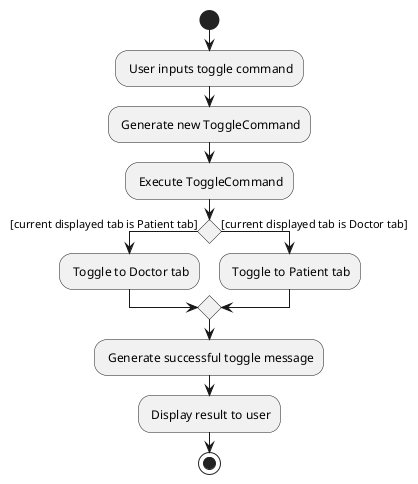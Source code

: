 @startuml
'https://plantuml.com/activity-diagram-beta

start
: User inputs toggle command;
: Generate new ToggleCommand;
: Execute ToggleCommand;
if () then ([current displayed tab is Patient tab])
: Toggle to Doctor tab;
else ([current displayed tab is Doctor tab])
: Toggle to Patient tab;
endif
: Generate successful toggle message;
: Display result to user;
stop

@enduml
